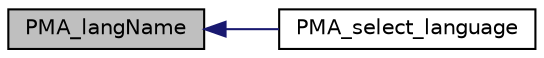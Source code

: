 digraph G
{
  edge [fontname="Helvetica",fontsize="10",labelfontname="Helvetica",labelfontsize="10"];
  node [fontname="Helvetica",fontsize="10",shape=record];
  rankdir="LR";
  Node1 [label="PMA_langName",height=0.2,width=0.4,color="black", fillcolor="grey75", style="filled" fontcolor="black"];
  Node1 -> Node2 [dir="back",color="midnightblue",fontsize="10",style="solid",fontname="Helvetica"];
  Node2 [label="PMA_select_language",height=0.2,width=0.4,color="black", fillcolor="white", style="filled",URL="$display__select__lang_8lib_8php.html#ab02554959349abf67be7cf7dd843692f",tooltip="Displays for for language selection."];
}
